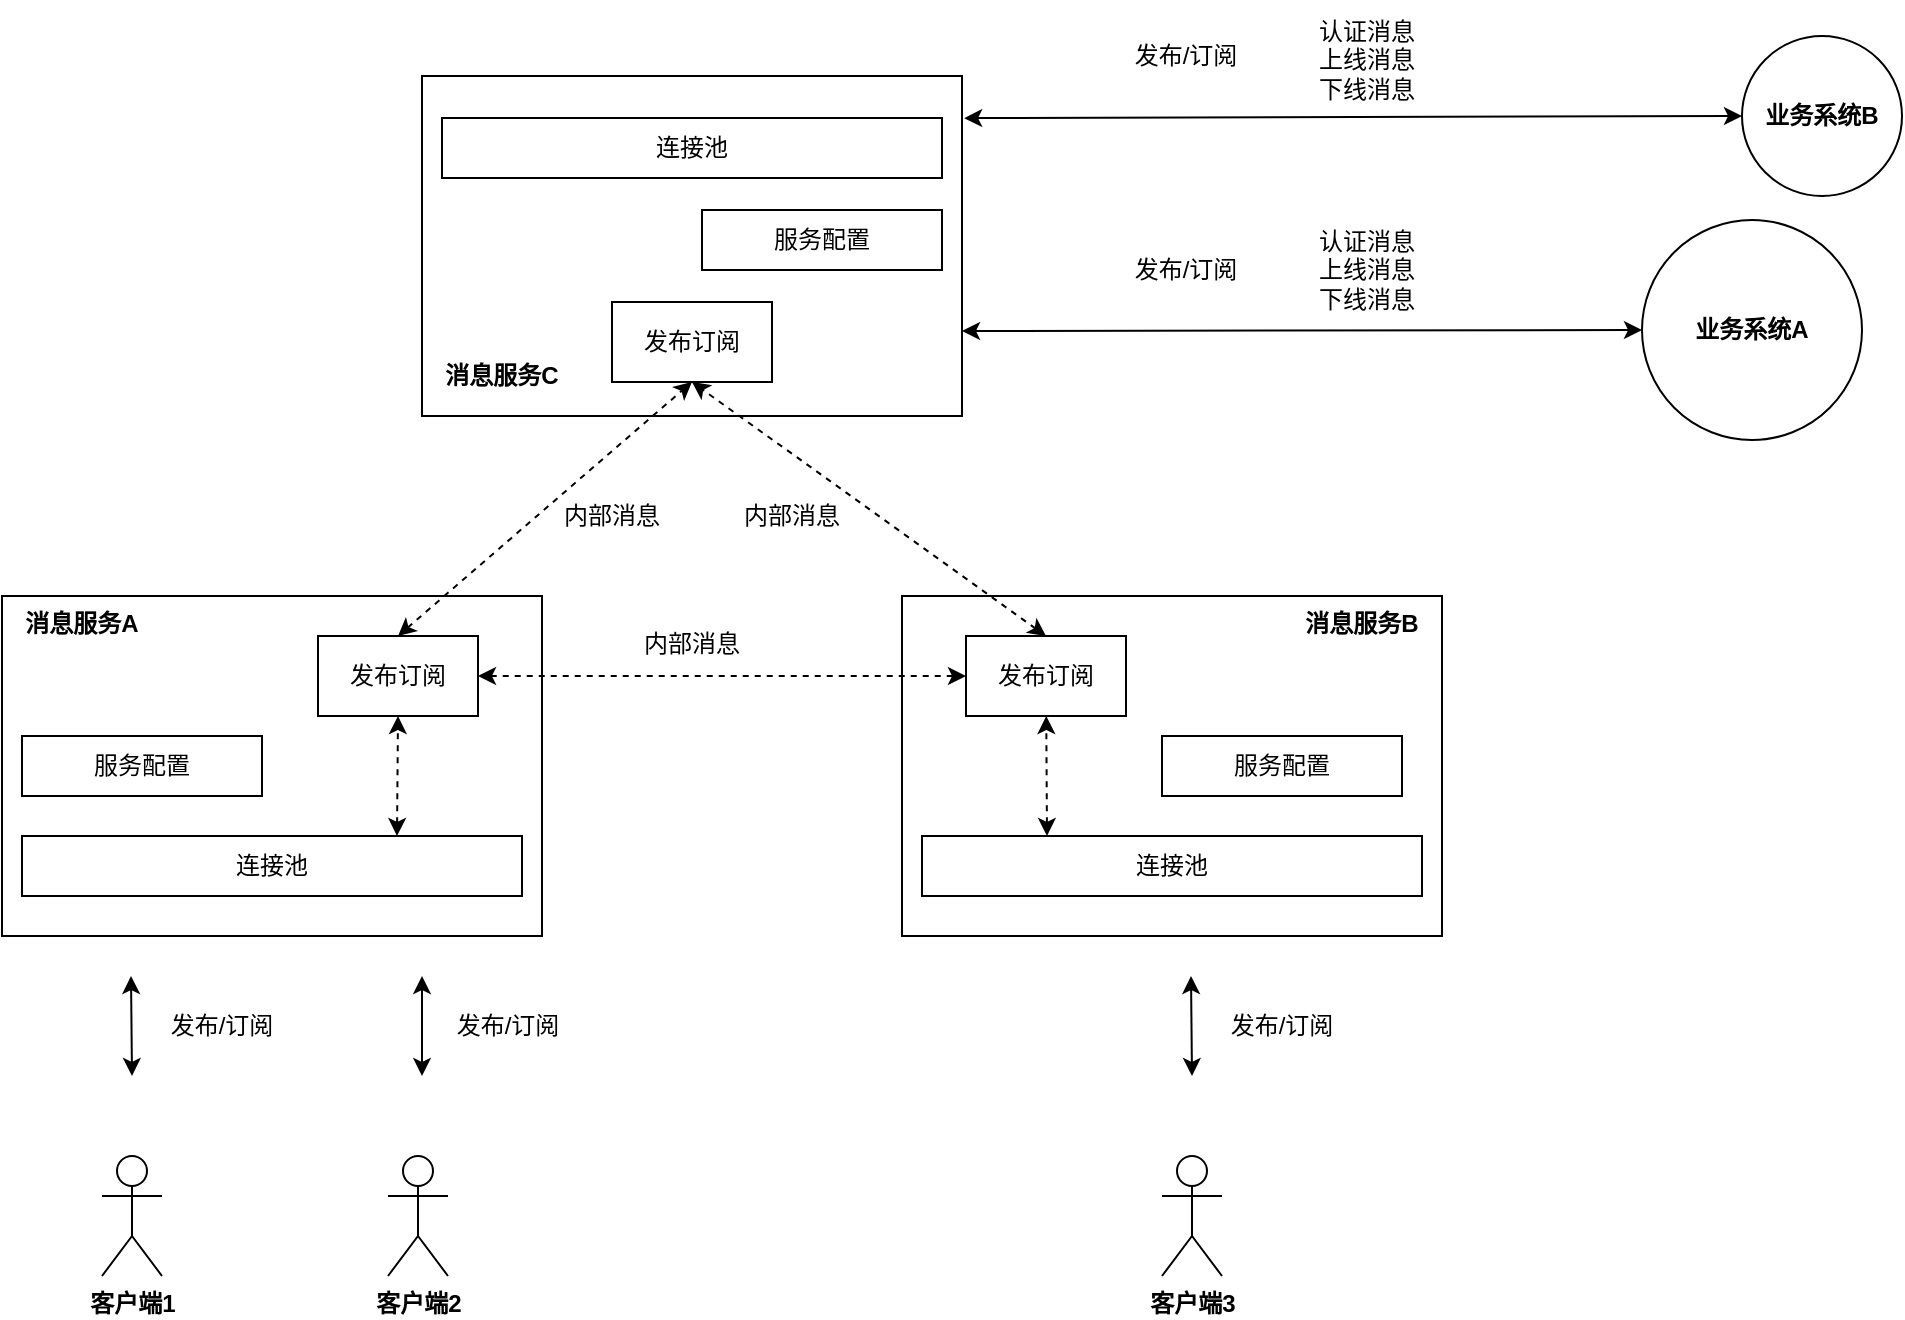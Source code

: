 <mxfile version="14.5.1" type="device"><diagram id="clmo668k9cwuikYLoZ4C" name="第 1 页"><mxGraphModel dx="1341" dy="862" grid="1" gridSize="10" guides="1" tooltips="1" connect="1" arrows="1" fold="1" page="1" pageScale="1" pageWidth="1169" pageHeight="827" math="0" shadow="0"><root><mxCell id="0"/><mxCell id="1" parent="0"/><mxCell id="7VuR_HU11j4XuWmbpdkg-1" value="" style="rounded=0;whiteSpace=wrap;html=1;" vertex="1" parent="1"><mxGeometry x="100" y="388" width="270" height="170" as="geometry"/></mxCell><mxCell id="7VuR_HU11j4XuWmbpdkg-2" value="发布订阅" style="rounded=0;whiteSpace=wrap;html=1;" vertex="1" parent="1"><mxGeometry x="258" y="408" width="80" height="40" as="geometry"/></mxCell><mxCell id="7VuR_HU11j4XuWmbpdkg-3" value="" style="rounded=0;whiteSpace=wrap;html=1;" vertex="1" parent="1"><mxGeometry x="550" y="388" width="270" height="170" as="geometry"/></mxCell><mxCell id="7VuR_HU11j4XuWmbpdkg-4" value="发布订阅" style="rounded=0;whiteSpace=wrap;html=1;" vertex="1" parent="1"><mxGeometry x="582" y="408" width="80" height="40" as="geometry"/></mxCell><mxCell id="7VuR_HU11j4XuWmbpdkg-5" value="" style="rounded=0;whiteSpace=wrap;html=1;" vertex="1" parent="1"><mxGeometry x="310" y="128" width="270" height="170" as="geometry"/></mxCell><mxCell id="7VuR_HU11j4XuWmbpdkg-6" value="发布订阅" style="rounded=0;whiteSpace=wrap;html=1;" vertex="1" parent="1"><mxGeometry x="405" y="241" width="80" height="40" as="geometry"/></mxCell><mxCell id="7VuR_HU11j4XuWmbpdkg-7" value="" style="endArrow=classic;startArrow=classic;html=1;entryX=0.5;entryY=1;entryDx=0;entryDy=0;exitX=0.5;exitY=0;exitDx=0;exitDy=0;dashed=1;" edge="1" parent="1" source="7VuR_HU11j4XuWmbpdkg-2" target="7VuR_HU11j4XuWmbpdkg-6"><mxGeometry width="50" height="50" relative="1" as="geometry"><mxPoint x="250" y="398" as="sourcePoint"/><mxPoint x="400" y="348" as="targetPoint"/></mxGeometry></mxCell><mxCell id="7VuR_HU11j4XuWmbpdkg-8" value="" style="endArrow=classic;startArrow=classic;html=1;exitX=0.5;exitY=0;exitDx=0;exitDy=0;entryX=0.5;entryY=1;entryDx=0;entryDy=0;dashed=1;" edge="1" parent="1" source="7VuR_HU11j4XuWmbpdkg-4" target="7VuR_HU11j4XuWmbpdkg-6"><mxGeometry width="50" height="50" relative="1" as="geometry"><mxPoint x="550" y="568" as="sourcePoint"/><mxPoint x="450" y="278" as="targetPoint"/></mxGeometry></mxCell><mxCell id="7VuR_HU11j4XuWmbpdkg-9" value="" style="endArrow=classic;startArrow=classic;html=1;entryX=0;entryY=0.5;entryDx=0;entryDy=0;exitX=1;exitY=0.5;exitDx=0;exitDy=0;dashed=1;" edge="1" parent="1" source="7VuR_HU11j4XuWmbpdkg-2" target="7VuR_HU11j4XuWmbpdkg-4"><mxGeometry width="50" height="50" relative="1" as="geometry"><mxPoint x="550" y="568" as="sourcePoint"/><mxPoint x="600" y="518" as="targetPoint"/></mxGeometry></mxCell><mxCell id="7VuR_HU11j4XuWmbpdkg-10" value="连接池" style="rounded=0;whiteSpace=wrap;html=1;" vertex="1" parent="1"><mxGeometry x="110" y="508" width="250" height="30" as="geometry"/></mxCell><mxCell id="7VuR_HU11j4XuWmbpdkg-11" value="连接池" style="rounded=0;whiteSpace=wrap;html=1;" vertex="1" parent="1"><mxGeometry x="560" y="508" width="250" height="30" as="geometry"/></mxCell><mxCell id="7VuR_HU11j4XuWmbpdkg-12" value="连接池" style="rounded=0;whiteSpace=wrap;html=1;" vertex="1" parent="1"><mxGeometry x="320" y="149" width="250" height="30" as="geometry"/></mxCell><mxCell id="7VuR_HU11j4XuWmbpdkg-14" value="" style="endArrow=classic;startArrow=classic;html=1;entryX=0.5;entryY=1;entryDx=0;entryDy=0;exitX=0.75;exitY=0;exitDx=0;exitDy=0;dashed=1;" edge="1" parent="1" source="7VuR_HU11j4XuWmbpdkg-10" target="7VuR_HU11j4XuWmbpdkg-2"><mxGeometry width="50" height="50" relative="1" as="geometry"><mxPoint x="290" y="508" as="sourcePoint"/><mxPoint x="340" y="458" as="targetPoint"/></mxGeometry></mxCell><mxCell id="7VuR_HU11j4XuWmbpdkg-15" value="" style="endArrow=classic;startArrow=classic;html=1;exitX=0.25;exitY=0;exitDx=0;exitDy=0;dashed=1;" edge="1" parent="1" source="7VuR_HU11j4XuWmbpdkg-11" target="7VuR_HU11j4XuWmbpdkg-4"><mxGeometry width="50" height="50" relative="1" as="geometry"><mxPoint x="619.5" y="528" as="sourcePoint"/><mxPoint x="620" y="448" as="targetPoint"/></mxGeometry></mxCell><mxCell id="7VuR_HU11j4XuWmbpdkg-16" value="服务配置" style="rounded=0;whiteSpace=wrap;html=1;" vertex="1" parent="1"><mxGeometry x="110" y="458" width="120" height="30" as="geometry"/></mxCell><mxCell id="7VuR_HU11j4XuWmbpdkg-17" value="服务配置" style="rounded=0;whiteSpace=wrap;html=1;" vertex="1" parent="1"><mxGeometry x="680" y="458" width="120" height="30" as="geometry"/></mxCell><mxCell id="7VuR_HU11j4XuWmbpdkg-18" value="服务配置" style="rounded=0;whiteSpace=wrap;html=1;" vertex="1" parent="1"><mxGeometry x="450" y="195" width="120" height="30" as="geometry"/></mxCell><mxCell id="7VuR_HU11j4XuWmbpdkg-20" value="业务系统A" style="ellipse;whiteSpace=wrap;html=1;aspect=fixed;fontStyle=1" vertex="1" parent="1"><mxGeometry x="920" y="200" width="110" height="110" as="geometry"/></mxCell><mxCell id="7VuR_HU11j4XuWmbpdkg-21" value="业务系统B" style="ellipse;whiteSpace=wrap;html=1;aspect=fixed;fontStyle=1" vertex="1" parent="1"><mxGeometry x="970" y="108" width="80" height="80" as="geometry"/></mxCell><mxCell id="7VuR_HU11j4XuWmbpdkg-22" value="客户端1" style="shape=umlActor;verticalLabelPosition=bottom;verticalAlign=top;html=1;outlineConnect=0;fontStyle=1" vertex="1" parent="1"><mxGeometry x="150" y="668" width="30" height="60" as="geometry"/></mxCell><mxCell id="7VuR_HU11j4XuWmbpdkg-23" value="客户端2" style="shape=umlActor;verticalLabelPosition=bottom;verticalAlign=top;html=1;outlineConnect=0;fontStyle=1" vertex="1" parent="1"><mxGeometry x="293" y="668" width="30" height="60" as="geometry"/></mxCell><mxCell id="7VuR_HU11j4XuWmbpdkg-24" value="客户端3" style="shape=umlActor;verticalLabelPosition=bottom;verticalAlign=top;html=1;outlineConnect=0;fontStyle=1" vertex="1" parent="1"><mxGeometry x="680" y="668" width="30" height="60" as="geometry"/></mxCell><mxCell id="7VuR_HU11j4XuWmbpdkg-25" value="" style="endArrow=classic;startArrow=classic;html=1;" edge="1" parent="1"><mxGeometry width="50" height="50" relative="1" as="geometry"><mxPoint x="165" y="628" as="sourcePoint"/><mxPoint x="164.5" y="578" as="targetPoint"/></mxGeometry></mxCell><mxCell id="7VuR_HU11j4XuWmbpdkg-26" value="" style="endArrow=classic;startArrow=classic;html=1;" edge="1" parent="1"><mxGeometry width="50" height="50" relative="1" as="geometry"><mxPoint x="310" y="628" as="sourcePoint"/><mxPoint x="310" y="578" as="targetPoint"/></mxGeometry></mxCell><mxCell id="7VuR_HU11j4XuWmbpdkg-27" value="" style="endArrow=classic;startArrow=classic;html=1;" edge="1" parent="1"><mxGeometry width="50" height="50" relative="1" as="geometry"><mxPoint x="695" y="628" as="sourcePoint"/><mxPoint x="694.5" y="578" as="targetPoint"/></mxGeometry></mxCell><mxCell id="7VuR_HU11j4XuWmbpdkg-30" value="消息服务A" style="text;html=1;strokeColor=none;fillColor=none;align=center;verticalAlign=middle;whiteSpace=wrap;rounded=0;fontStyle=1" vertex="1" parent="1"><mxGeometry x="100" y="392" width="80" height="20" as="geometry"/></mxCell><mxCell id="7VuR_HU11j4XuWmbpdkg-31" value="消息服务B" style="text;html=1;strokeColor=none;fillColor=none;align=center;verticalAlign=middle;whiteSpace=wrap;rounded=0;fontStyle=1" vertex="1" parent="1"><mxGeometry x="740" y="392" width="80" height="20" as="geometry"/></mxCell><mxCell id="7VuR_HU11j4XuWmbpdkg-32" value="消息服务C" style="text;html=1;strokeColor=none;fillColor=none;align=center;verticalAlign=middle;whiteSpace=wrap;rounded=0;fontStyle=1" vertex="1" parent="1"><mxGeometry x="310" y="268" width="80" height="20" as="geometry"/></mxCell><mxCell id="7VuR_HU11j4XuWmbpdkg-33" value="内部消息" style="text;html=1;strokeColor=none;fillColor=none;align=center;verticalAlign=middle;whiteSpace=wrap;rounded=0;" vertex="1" parent="1"><mxGeometry x="380" y="338" width="50" height="20" as="geometry"/></mxCell><mxCell id="7VuR_HU11j4XuWmbpdkg-34" value="内部消息" style="text;html=1;strokeColor=none;fillColor=none;align=center;verticalAlign=middle;whiteSpace=wrap;rounded=0;" vertex="1" parent="1"><mxGeometry x="420" y="402" width="50" height="20" as="geometry"/></mxCell><mxCell id="7VuR_HU11j4XuWmbpdkg-35" value="内部消息" style="text;html=1;strokeColor=none;fillColor=none;align=center;verticalAlign=middle;whiteSpace=wrap;rounded=0;" vertex="1" parent="1"><mxGeometry x="470" y="338" width="50" height="20" as="geometry"/></mxCell><mxCell id="7VuR_HU11j4XuWmbpdkg-38" value="发布/订阅" style="text;html=1;strokeColor=none;fillColor=none;align=center;verticalAlign=middle;whiteSpace=wrap;rounded=0;" vertex="1" parent="1"><mxGeometry x="710" y="593" width="60" height="20" as="geometry"/></mxCell><mxCell id="7VuR_HU11j4XuWmbpdkg-40" value="认证消息&lt;br&gt;上线消息&lt;br&gt;下线消息" style="text;html=1;strokeColor=none;fillColor=none;align=center;verticalAlign=middle;whiteSpace=wrap;rounded=0;" vertex="1" parent="1"><mxGeometry x="745" y="90" width="75" height="59" as="geometry"/></mxCell><mxCell id="7VuR_HU11j4XuWmbpdkg-41" value="" style="endArrow=classic;startArrow=classic;html=1;entryX=0;entryY=0.5;entryDx=0;entryDy=0;exitX=1.004;exitY=0.124;exitDx=0;exitDy=0;exitPerimeter=0;" edge="1" parent="1" source="7VuR_HU11j4XuWmbpdkg-5" target="7VuR_HU11j4XuWmbpdkg-21"><mxGeometry width="50" height="50" relative="1" as="geometry"><mxPoint x="620" y="188" as="sourcePoint"/><mxPoint x="670" y="138" as="targetPoint"/></mxGeometry></mxCell><mxCell id="7VuR_HU11j4XuWmbpdkg-42" value="" style="endArrow=classic;startArrow=classic;html=1;entryX=0;entryY=0.5;entryDx=0;entryDy=0;exitX=1;exitY=0.75;exitDx=0;exitDy=0;" edge="1" parent="1" source="7VuR_HU11j4XuWmbpdkg-5" target="7VuR_HU11j4XuWmbpdkg-20"><mxGeometry width="50" height="50" relative="1" as="geometry"><mxPoint x="740" y="308" as="sourcePoint"/><mxPoint x="790" y="258" as="targetPoint"/></mxGeometry></mxCell><mxCell id="7VuR_HU11j4XuWmbpdkg-43" value="认证消息&lt;br&gt;上线消息&lt;br&gt;下线消息" style="text;html=1;strokeColor=none;fillColor=none;align=center;verticalAlign=middle;whiteSpace=wrap;rounded=0;" vertex="1" parent="1"><mxGeometry x="745" y="195" width="75" height="59" as="geometry"/></mxCell><mxCell id="7VuR_HU11j4XuWmbpdkg-44" value="发布/订阅" style="text;html=1;strokeColor=none;fillColor=none;align=center;verticalAlign=middle;whiteSpace=wrap;rounded=0;" vertex="1" parent="1"><mxGeometry x="323" y="593" width="60" height="20" as="geometry"/></mxCell><mxCell id="7VuR_HU11j4XuWmbpdkg-45" value="发布/订阅" style="text;html=1;strokeColor=none;fillColor=none;align=center;verticalAlign=middle;whiteSpace=wrap;rounded=0;" vertex="1" parent="1"><mxGeometry x="180" y="593" width="60" height="20" as="geometry"/></mxCell><mxCell id="7VuR_HU11j4XuWmbpdkg-46" value="发布/订阅" style="text;html=1;strokeColor=none;fillColor=none;align=center;verticalAlign=middle;whiteSpace=wrap;rounded=0;" vertex="1" parent="1"><mxGeometry x="662" y="108" width="60" height="20" as="geometry"/></mxCell><mxCell id="7VuR_HU11j4XuWmbpdkg-47" value="发布/订阅" style="text;html=1;strokeColor=none;fillColor=none;align=center;verticalAlign=middle;whiteSpace=wrap;rounded=0;" vertex="1" parent="1"><mxGeometry x="662" y="214.5" width="60" height="20" as="geometry"/></mxCell></root></mxGraphModel></diagram></mxfile>
